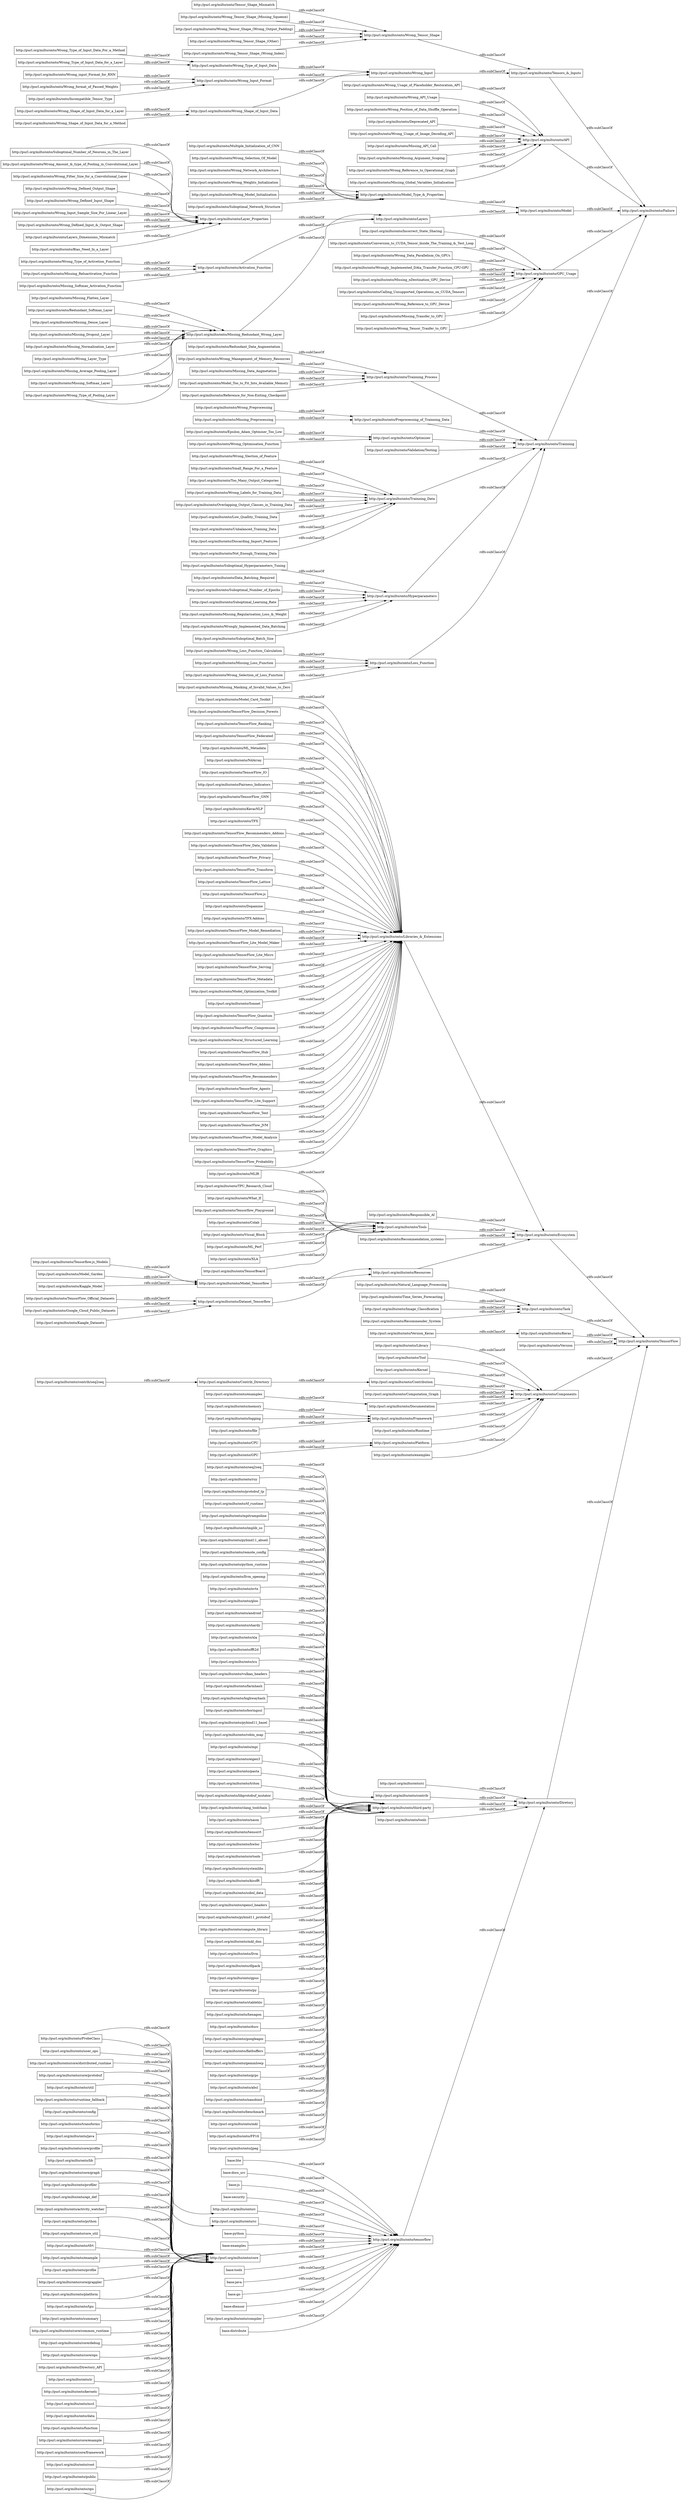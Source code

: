 digraph ar2dtool_diagram { 
rankdir=LR;
size="1000"
node [shape = rectangle, color="black"]; "http://purl.org/milto/onto/Diretory" "http://purl.org/milto/onto/Library" "http://purl.org/milto/onto/Reference_for_Non-Exiting_Checkpoint" "http://purl.org/milto/onto/Wrong_Model_Initialization" "base:lite" "http://purl.org/milto/onto/API" "http://purl.org/milto/onto/Wrong_Type_of_Input_Data_For_a_Method" "http://purl.org/milto/onto/user_ops" "http://purl.org/milto/onto/Preprocessing_of_Trainning_Data" "http://purl.org/milto/onto/ruy" "http://purl.org/milto/onto/CPU" "http://purl.org/milto/onto/Suboptimal_Hyperparameters_Tuning" "http://purl.org/milto/onto/Ecosystem" "http://purl.org/milto/onto/core/distributed_runtime" "base:docs_src" "http://purl.org/milto/onto/Redundant_Softmax_Layer" "http://purl.org/milto/onto/Wrong_Type_of_Input_Data_for_a_Layer" "http://purl.org/milto/onto/Data_Batching_Required" "http://purl.org/milto/onto/memory" "http://purl.org/milto/onto/Validation/Testing" "http://purl.org/milto/onto/protobuf_tp" "http://purl.org/milto/onto/MLIR" "http://purl.org/milto/onto/tf_runtime" "http://purl.org/milto/onto/mpitrampoline" "http://purl.org/milto/onto/Wrong_Selection_of_Loss_Function" "http://purl.org/milto/onto/core/protobuf" "http://purl.org/milto/onto/Tensors_&_Inputs" "http://purl.org/milto/onto/Model_Card_Toolkit" "http://purl.org/milto/onto/Conversion_to_CUDA_Tensor_Inside_The_Training_&_Test_Loop" "http://purl.org/milto/onto/Wrong_Amount_&_type_of_Pooling_in_Convolutional_Layer" "http://purl.org/milto/onto/util" "http://purl.org/milto/onto/runtime_fallback" "http://purl.org/milto/onto/implib_so" "http://purl.org/milto/onto/TensorFlow_Decision_Forests" "http://purl.org/milto/onto/config" "http://purl.org/milto/onto/TensorFlow_Ranking" "http://purl.org/milto/onto/TensorFlow_Federated" "http://purl.org/milto/onto/pybind11_abseil" "http://purl.org/milto/onto/Tensorflow.js_Models" "http://purl.org/milto/onto/Wrong_Tensor_Shape_(Missing_Squeeze)" "base:js" "http://purl.org/milto/onto/Wrong_Preprocessing" "http://purl.org/milto/onto/remote_config" "http://purl.org/milto/onto/Activation_Function" "base:security" "http://purl.org/milto/onto/Wrong_Data_Parallelism_On_GPUs" "http://purl.org/milto/onto/transforms" "http://purl.org/milto/onto/python_runtime" "http://purl.org/milto/onto/Model_Tensorflow" "http://purl.org/milto/onto/Dataset_Tensorflow" "http://purl.org/milto/onto/llvm_openmp" "http://purl.org/milto/onto/GPU_Usage" "http://purl.org/milto/onto/TPU_Research_Cloud" "http://purl.org/milto/onto/Wrong_Tensor_Shape_(Wrong_Output_Padding)" "http://purl.org/milto/onto/Wrong_Shape_of_Input_Data" "http://purl.org/milto/onto/Natural_Language_Processing" "http://purl.org/milto/onto/c" "http://purl.org/milto/onto/nvtx" "http://purl.org/milto/onto/Wrong_API_Usage" "http://purl.org/milto/onto/Task" "http://purl.org/milto/onto/Missing_Dense_Layer" "http://purl.org/milto/onto/Model" "http://purl.org/milto/onto/Optimizer" "http://purl.org/milto/onto/ML_Metadata" "http://purl.org/milto/onto/What_If" "http://purl.org/milto/onto/Wrong_Input" "http://purl.org/milto/onto/gloo" "http://purl.org/milto/onto/Wrong_Filter_Size_for_a_Convolutional_Layer" "http://purl.org/milto/onto/Wrong_Position_of_Data_Shuffle_Operation" "base:python" "http://purl.org/milto/onto/Missing_Redundant_Wrong_Layer" "http://purl.org/milto/onto/NdArray" "http://purl.org/milto/onto/java" "http://purl.org/milto/onto/Missing_Preprocessing" "http://purl.org/milto/onto/ci" "http://purl.org/milto/onto/Unbalanced_Training_Data" "http://purl.org/milto/onto/android" "http://purl.org/milto/onto/TensorFlow_IO" "http://purl.org/milto/onto/Wrong_format_of_Passed_Weights" "http://purl.org/milto/onto/Fairness_Indicators" "http://purl.org/milto/onto/shardy" "http://purl.org/milto/onto/Libraries_&_Extensions" "http://purl.org/milto/onto/TensorFlow_Official_Datasets" "http://purl.org/milto/onto/TensorFlow_GNN" "http://purl.org/milto/onto/Suboptimal_Number_of_Epochs" "http://purl.org/milto/onto/KerasNLP" "http://purl.org/milto/onto/TFX" "http://purl.org/milto/onto/xla" "http://purl.org/milto/onto/Version_Keras" "http://purl.org/milto/onto/Wrong_Defined_Output_Shape" "http://purl.org/milto/onto/Wrongly_Implemented_DAta_Transfer_Function_CPU-GPU" "http://purl.org/milto/onto/core/profile" "http://purl.org/milto/onto/contrib" "http://purl.org/milto/onto/Deprecated_API" "http://purl.org/milto/onto/fft2d" "http://purl.org/milto/onto/icu" "http://purl.org/milto/onto/vulkan_headers" "http://purl.org/milto/onto/TensorFlow_Recommenders_Addons" "http://purl.org/milto/onto/TensorFlow_Data_Validation" "http://purl.org/milto/onto/Responsible_AI" "http://purl.org/milto/onto/Wrong_Defined_Input_Shape" "http://purl.org/milto/onto/lib" "http://purl.org/milto/onto/core/graph" "base:examples" "http://purl.org/milto/onto/Layers" "http://purl.org/milto/onto/Discarding_Import_Features" "http://purl.org/milto/onto/Not_Enough_Training_Data" "http://purl.org/milto/onto/farmhash" "http://purl.org/milto/onto/Wrong_Usage_of_Image_Decoding_API" "http://purl.org/milto/onto/TensorFlow_Privacy" "http://purl.org/milto/onto/Incompatible_Tensor_Type" "http://purl.org/milto/onto/Wrong_Manegement_of_Memory_Resources" "http://purl.org/milto/onto/TensorFlow_Transform" "http://purl.org/milto/onto/Tensorflow_Playground" "http://purl.org/milto/onto/Suboptimal_Learning_Rate" "http://purl.org/milto/onto/Time_Series_Forecasting" "http://purl.org/milto/onto/Suboptimal_Network_Structure" "http://purl.org/milto/onto/highwayhash" "http://purl.org/milto/onto/third-party" "http://purl.org/milto/onto/Missing_API_Call" "http://purl.org/milto/onto/Trainning" "http://purl.org/milto/onto/Wrong_Input_Sample_Size_For_Linear_Layer" "http://purl.org/milto/onto/Wrong_Shape_of_Input_Data_for_a_Method" "http://purl.org/milto/onto/TensorFlow_Lattice" "http://purl.org/milto/onto/Trainning_Data" "http://purl.org/milto/onto/Tools" "http://purl.org/milto/onto/Multiple_Initialization_of_CNN" "http://purl.org/milto/onto/profiler" "http://purl.org/milto/onto/Missing_Dropout_Layer" "http://purl.org/milto/onto/Missing_Normalization_Layer" "http://purl.org/milto/onto/Google_Cloud_Public_Datasets" "http://purl.org/milto/onto/boringssl" "http://purl.org/milto/onto/Missing_Regularisation_Loss_&_Weight" "http://purl.org/milto/onto/pybind11_bazel" "http://purl.org/milto/onto/api_def" "http://purl.org/milto/onto/activity_watcher" "http://purl.org/milto/onto/robin_map" "http://purl.org/milto/onto/Wrong_Layer_Type" "http://purl.org/milto/onto/mpi" "http://purl.org/milto/onto/eigen3" "http://purl.org/milto/onto/pasta" "http://purl.org/milto/onto/core" "http://purl.org/milto/onto/Wrong_Selection_Of_Model" "http://purl.org/milto/onto/TensorFlow.js" "http://purl.org/milto/onto/Missing_Data_Augmetation" "http://purl.org/milto/onto/python" "http://purl.org/milto/onto/core_util" "http://purl.org/milto/onto/Missing_nDestination_GPU_Devise" "http://purl.org/milto/onto/triton" "http://purl.org/milto/onto/Colab" "http://purl.org/milto/onto/libprotobuf_mutator" "http://purl.org/milto/onto/clang_toolchain" "http://purl.org/milto/onto/Recommendation_systems" "http://purl.org/milto/onto/Wrong_Tensor_Shape" "http://purl.org/milto/onto/Wrong_Slection_of_Feature" "http://purl.org/milto/onto/Model_Garden" "http://purl.org/milto/onto/Dopamine" "http://purl.org/milto/onto/tfrt" "http://purl.org/milto/onto/Model_Type_&_Properties" "http://purl.org/milto/onto/nasm" "http://purl.org/milto/onto/example" "http://purl.org/milto/onto/TFX-Addons" "http://purl.org/milto/onto/Hyperparameters" "http://purl.org/milto/onto/TensorFlow" "http://purl.org/milto/onto/Wrong_Tensor_Shape_(Other)" "http://purl.org/milto/onto/Wrong_Type_of_Input_Data" "http://purl.org/milto/onto/Missing_Reluactivation_Function" "http://purl.org/milto/onto/Wrong_input_Format_for_RNN" "http://purl.org/milto/onto/Missing_Masking_of_Invalid_Values_to_Zero" "http://purl.org/milto/onto/profile" "http://purl.org/milto/onto/Wrong_Network_Architecture" "http://purl.org/milto/onto/tensorrt" "http://purl.org/milto/onto/cc" "http://purl.org/milto/onto/Visual_Block" "http://purl.org/milto/onto/core/grappler" "http://purl.org/milto/onto/Trainning_Process" "http://purl.org/milto/onto/Image_Classification" "http://purl.org/milto/onto/hwloc" "http://purl.org/milto/onto/TensorFlow_Model_Remediation" "http://purl.org/milto/onto/TensorFlow_Lite_Model_Maker" "http://purl.org/milto/onto/TensorFlow_Lite_Micro" "http://purl.org/milto/onto/tools" "http://purl.org/milto/onto/Kaagle_Datasets" "http://purl.org/milto/onto/ortools" "http://purl.org/milto/onto/systemlibs" "http://purl.org/milto/onto/kissfft" "http://purl.org/milto/onto/Missing_Argument_Scoping" "http://purl.org/milto/onto/GPU" "http://purl.org/milto/onto/platform" "http://purl.org/milto/onto/Model_Too_to_Fit_Into_Avaliable_Memory" "http://purl.org/milto/onto/TensorFlow_Serving" "http://purl.org/milto/onto/Missing_Average_Pooling_Layer" "http://purl.org/milto/onto/tensorflow" "http://purl.org/milto/onto/Wrong_Loss_Function_Calculation" "http://purl.org/milto/onto/Tool" "http://purl.org/milto/onto/sobol_data" "http://purl.org/milto/onto/opencl_headers" "http://purl.org/milto/onto/examples" "http://purl.org/milto/onto/Failure" "http://purl.org/milto/onto/tpu" "http://purl.org/milto/onto/Recommender_System" "http://purl.org/milto/onto/pybind11_protobuf" "http://purl.org/milto/onto/Small_Range_For_a_Feature" "http://purl.org/milto/onto/Calling_Unsupported_Operations_on_CUDA_Tensors" "http://purl.org/milto/onto/Layer_Properties" "base:tools" "http://purl.org/milto/onto/summary" "http://purl.org/milto/onto/compute_library" "http://purl.org/milto/onto/mkl_dnn" "http://purl.org/milto/onto/TensorFlow_Metadata" "http://purl.org/milto/onto/core/common_runtime" "http://purl.org/milto/onto/Wrong_Reference_to_Operational_Graph" "http://purl.org/milto/onto/Model_Optimization_Toolkit" "http://purl.org/milto/onto/llvm" "http://purl.org/milto/onto/core/debug" "http://purl.org/milto/onto/Missing_Softmax_Layer" "http://purl.org/milto/onto/seq2seq" "http://purl.org/milto/onto/Epsilon_Adam_Optmiser_Too_Low" "http://purl.org/milto/onto/Sonnet" "http://purl.org/milto/onto/Wrong_Tensor_Shape_(Wrong_Index)" "http://purl.org/milto/onto/Missing_Global_Variables_Initialisation" "http://purl.org/milto/onto/Too_Many_Output_Categories" "http://purl.org/milto/onto/Keras" "http://purl.org/milto/onto/ML_Perf" "base:java" "http://purl.org/milto/onto/dlpack" "http://purl.org/milto/onto/Resources" "http://purl.org/milto/onto/Wrong_Defined_Input_&_Output_Shape" "base:go" "http://purl.org/milto/onto/core/ops" "http://purl.org/milto/onto/gpus" "http://purl.org/milto/onto/Wrong_Type_of_Pooling_Layer" "http://purl.org/milto/onto/Wrong_Labels_for_Training_Data" "http://purl.org/milto/onto/Directory_API" "http://purl.org/milto/onto/TensorFlow_Quantum" "http://purl.org/milto/onto/Overlapping_Output_Classes_in_Training_Data" "http://purl.org/milto/onto/ir" "http://purl.org/milto/onto/Layers_Dimensions_Mismatch" "http://purl.org/milto/onto/Kernel" "http://purl.org/milto/onto/py" "http://purl.org/milto/onto/Wrong_Reference_to_GPU_Device" "http://purl.org/milto/onto/Kaggle_Model" "http://purl.org/milto/onto/Loss_Function" "http://purl.org/milto/onto/stablehlo" "http://purl.org/milto/onto/kernels" "http://purl.org/milto/onto/nccl" "http://purl.org/milto/onto/Wrong_Weights_Initialization" "http://purl.org/milto/onto/TensorFlow_Compression" "http://purl.org/milto/onto/data" "http://purl.org/milto/onto/Neural_Structured_Learning" "http://purl.org/milto/onto/hexagon" "base:dtensor" "http://purl.org/milto/onto/function" "http://purl.org/milto/onto/core/example" "http://purl.org/milto/onto/ducc" "http://purl.org/milto/onto/Bias_Need_In_a_Layer" "http://purl.org/milto/onto/TensorFlow_Hub" "http://purl.org/milto/onto/TensorFlow_Addons" "http://purl.org/milto/onto/TensorFlow_Recommenders" "http://purl.org/milto/onto/Wrong_Shape_of_Input_Data_for_a_Layer" "http://purl.org/milto/onto/googleapis" "http://purl.org/milto/onto/contrib/seq2seq" "http://purl.org/milto/onto/XLA" "http://purl.org/milto/onto/flatbuffers" "http://purl.org/milto/onto/compiler" "http://purl.org/milto/onto/Contrib_Directory" "http://purl.org/milto/onto/logging" "http://purl.org/milto/onto/gemmlowp" "http://purl.org/milto/onto/TensorFlow_Agents" "http://purl.org/milto/onto/Missing_Loss_Function" "http://purl.org/milto/onto/Missing_Flatten_Layer" "http://purl.org/milto/onto/grpc" "http://purl.org/milto/onto/absl" "http://purl.org/milto/onto/Wrongly_Implemented_Data_Batching" "http://purl.org/milto/onto/Version" "http://purl.org/milto/onto/TensorFlow_Lite_Support" "http://purl.org/milto/onto/Contribution" "http://purl.org/milto/onto/Missing_Transfer_to_GPU" "http://purl.org/milto/onto/nanobind" "http://purl.org/milto/onto/TensorFlow_Text" "http://purl.org/milto/onto/core/framework" "http://purl.org/milto/onto/Wrong_Tensor_Tranfer_to_GPU" "http://purl.org/milto/onto/Redundant_Data_Augmentation" "http://purl.org/milto/onto/benchmark" "http://purl.org/milto/onto/TensorBoard" "http://purl.org/milto/onto/Incorrect_State_Sharing" "http://purl.org/milto/onto/TensorFlow_JVM" "http://purl.org/milto/onto/Wrong_Optimisation_Function" "http://purl.org/milto/onto/mkl" "http://purl.org/milto/onto/Suboptimal_Number_of_Neurons_in_The_Layer" "http://purl.org/milto/onto/file" "http://purl.org/milto/onto/Computation_Graph" "http://purl.org/milto/onto/Documentation" "http://purl.org/milto/onto/TensorFlow_Model_Analysis" "http://purl.org/milto/onto/Tensor_Shape_Mismatch" "http://purl.org/milto/onto/root" "http://purl.org/milto/onto/Framework" "base:distribute" "http://purl.org/milto/onto/Runtime" "http://purl.org/milto/onto/TensorFlow_Graphics" "http://purl.org/milto/onto/Suboptimal_Batch_Size" "http://purl.org/milto/onto/ProbeClass" "http://purl.org/milto/onto/FP16" "http://purl.org/milto/onto/jpeg" "http://purl.org/milto/onto/public" "http://purl.org/milto/onto/Wrong_Input_Format" "http://purl.org/milto/onto/Platform" "http://purl.org/milto/onto/Low_Quallity_Training_Data" "http://purl.org/milto/onto/Components" "http://purl.org/milto/onto/Missing_Softmax_Activation_Function" "http://purl.org/milto/onto/Wrong_Type_of_Activetion_Function" "http://purl.org/milto/onto/ops" "http://purl.org/milto/onto/Wrong_Usage_of_Placeholder_Restoration_API" "http://purl.org/milto/onto/exemples" "http://purl.org/milto/onto/TensorFlow_Probability" ; /*classes style*/
	"http://purl.org/milto/onto/examples" -> "http://purl.org/milto/onto/Documentation" [ label = "rdfs:subClassOf" ];
	"http://purl.org/milto/onto/CPU" -> "http://purl.org/milto/onto/Platform" [ label = "rdfs:subClassOf" ];
	"http://purl.org/milto/onto/Bias_Need_In_a_Layer" -> "http://purl.org/milto/onto/Layer_Properties" [ label = "rdfs:subClassOf" ];
	"http://purl.org/milto/onto/Wrongly_Implemented_Data_Batching" -> "http://purl.org/milto/onto/Hyperparameters" [ label = "rdfs:subClassOf" ];
	"http://purl.org/milto/onto/ops" -> "http://purl.org/milto/onto/core" [ label = "rdfs:subClassOf" ];
	"http://purl.org/milto/onto/Missing_Average_Pooling_Layer" -> "http://purl.org/milto/onto/Missing_Redundant_Wrong_Layer" [ label = "rdfs:subClassOf" ];
	"http://purl.org/milto/onto/function" -> "http://purl.org/milto/onto/core" [ label = "rdfs:subClassOf" ];
	"http://purl.org/milto/onto/Layers_Dimensions_Mismatch" -> "http://purl.org/milto/onto/Layer_Properties" [ label = "rdfs:subClassOf" ];
	"http://purl.org/milto/onto/Discarding_Import_Features" -> "http://purl.org/milto/onto/Trainning_Data" [ label = "rdfs:subClassOf" ];
	"http://purl.org/milto/onto/What_If" -> "http://purl.org/milto/onto/Tools" [ label = "rdfs:subClassOf" ];
	"http://purl.org/milto/onto/Missing_Argument_Scoping" -> "http://purl.org/milto/onto/API" [ label = "rdfs:subClassOf" ];
	"http://purl.org/milto/onto/Wrong_Data_Parallelism_On_GPUs" -> "http://purl.org/milto/onto/GPU_Usage" [ label = "rdfs:subClassOf" ];
	"http://purl.org/milto/onto/sobol_data" -> "http://purl.org/milto/onto/third-party" [ label = "rdfs:subClassOf" ];
	"http://purl.org/milto/onto/Kernel" -> "http://purl.org/milto/onto/Components" [ label = "rdfs:subClassOf" ];
	"http://purl.org/milto/onto/core/ops" -> "http://purl.org/milto/onto/core" [ label = "rdfs:subClassOf" ];
	"http://purl.org/milto/onto/TensorFlow_Decision_Forests" -> "http://purl.org/milto/onto/Libraries_&_Extensions" [ label = "rdfs:subClassOf" ];
	"http://purl.org/milto/onto/mpi" -> "http://purl.org/milto/onto/third-party" [ label = "rdfs:subClassOf" ];
	"http://purl.org/milto/onto/tools" -> "http://purl.org/milto/onto/Diretory" [ label = "rdfs:subClassOf" ];
	"http://purl.org/milto/onto/Missing_Reluactivation_Function" -> "http://purl.org/milto/onto/Activation_Function" [ label = "rdfs:subClassOf" ];
	"http://purl.org/milto/onto/Suboptimal_Number_of_Epochs" -> "http://purl.org/milto/onto/Hyperparameters" [ label = "rdfs:subClassOf" ];
	"http://purl.org/milto/onto/Model_Garden" -> "http://purl.org/milto/onto/Model_Tensorflow" [ label = "rdfs:subClassOf" ];
	"http://purl.org/milto/onto/Tensorflow_Playground" -> "http://purl.org/milto/onto/Tools" [ label = "rdfs:subClassOf" ];
	"http://purl.org/milto/onto/GPU_Usage" -> "http://purl.org/milto/onto/Failure" [ label = "rdfs:subClassOf" ];
	"http://purl.org/milto/onto/pybind11_bazel" -> "http://purl.org/milto/onto/third-party" [ label = "rdfs:subClassOf" ];
	"http://purl.org/milto/onto/Wrong_Input_Format" -> "http://purl.org/milto/onto/Wrong_Input" [ label = "rdfs:subClassOf" ];
	"http://purl.org/milto/onto/Wrong_Weights_Initialization" -> "http://purl.org/milto/onto/Model_Type_&_Properties" [ label = "rdfs:subClassOf" ];
	"http://purl.org/milto/onto/python_runtime" -> "http://purl.org/milto/onto/third-party" [ label = "rdfs:subClassOf" ];
	"http://purl.org/milto/onto/Wrong_Input" -> "http://purl.org/milto/onto/Tensors_&_Inputs" [ label = "rdfs:subClassOf" ];
	"http://purl.org/milto/onto/Missing_Preprocessing" -> "http://purl.org/milto/onto/Preprocessing_of_Trainning_Data" [ label = "rdfs:subClassOf" ];
	"http://purl.org/milto/onto/TensorFlow_Privacy" -> "http://purl.org/milto/onto/Libraries_&_Extensions" [ label = "rdfs:subClassOf" ];
	"http://purl.org/milto/onto/opencl_headers" -> "http://purl.org/milto/onto/third-party" [ label = "rdfs:subClassOf" ];
	"http://purl.org/milto/onto/Dataset_Tensorflow" -> "http://purl.org/milto/onto/Resources" [ label = "rdfs:subClassOf" ];
	"base:distribute" -> "http://purl.org/milto/onto/tensorflow" [ label = "rdfs:subClassOf" ];
	"http://purl.org/milto/onto/third-party" -> "http://purl.org/milto/onto/Diretory" [ label = "rdfs:subClassOf" ];
	"http://purl.org/milto/onto/pybind11_abseil" -> "http://purl.org/milto/onto/third-party" [ label = "rdfs:subClassOf" ];
	"http://purl.org/milto/onto/Missing_Transfer_to_GPU" -> "http://purl.org/milto/onto/GPU_Usage" [ label = "rdfs:subClassOf" ];
	"http://purl.org/milto/onto/Wrong_Amount_&_type_of_Pooling_in_Convolutional_Layer" -> "http://purl.org/milto/onto/Layer_Properties" [ label = "rdfs:subClassOf" ];
	"http://purl.org/milto/onto/Wrong_Type_of_Pooling_Layer" -> "http://purl.org/milto/onto/Missing_Redundant_Wrong_Layer" [ label = "rdfs:subClassOf" ];
	"http://purl.org/milto/onto/Redundant_Data_Augmentation" -> "http://purl.org/milto/onto/Trainning_Process" [ label = "rdfs:subClassOf" ];
	"http://purl.org/milto/onto/Tools" -> "http://purl.org/milto/onto/Ecosystem" [ label = "rdfs:subClassOf" ];
	"http://purl.org/milto/onto/NdArray" -> "http://purl.org/milto/onto/Libraries_&_Extensions" [ label = "rdfs:subClassOf" ];
	"http://purl.org/milto/onto/java" -> "http://purl.org/milto/onto/core" [ label = "rdfs:subClassOf" ];
	"http://purl.org/milto/onto/Hyperparameters" -> "http://purl.org/milto/onto/Trainning" [ label = "rdfs:subClassOf" ];
	"http://purl.org/milto/onto/Contribution" -> "http://purl.org/milto/onto/Components" [ label = "rdfs:subClassOf" ];
	"http://purl.org/milto/onto/public" -> "http://purl.org/milto/onto/core" [ label = "rdfs:subClassOf" ];
	"http://purl.org/milto/onto/mkl_dnn" -> "http://purl.org/milto/onto/third-party" [ label = "rdfs:subClassOf" ];
	"http://purl.org/milto/onto/Wrong_Tensor_Shape_(Other)" -> "http://purl.org/milto/onto/Wrong_Tensor_Shape" [ label = "rdfs:subClassOf" ];
	"http://purl.org/milto/onto/clang_toolchain" -> "http://purl.org/milto/onto/third-party" [ label = "rdfs:subClassOf" ];
	"http://purl.org/milto/onto/Keras" -> "http://purl.org/milto/onto/TensorFlow" [ label = "rdfs:subClassOf" ];
	"http://purl.org/milto/onto/ruy" -> "http://purl.org/milto/onto/third-party" [ label = "rdfs:subClassOf" ];
	"http://purl.org/milto/onto/Trainning_Data" -> "http://purl.org/milto/onto/Trainning" [ label = "rdfs:subClassOf" ];
	"http://purl.org/milto/onto/Dopamine" -> "http://purl.org/milto/onto/Libraries_&_Extensions" [ label = "rdfs:subClassOf" ];
	"http://purl.org/milto/onto/systemlibs" -> "http://purl.org/milto/onto/third-party" [ label = "rdfs:subClassOf" ];
	"http://purl.org/milto/onto/Wrong_Type_of_Input_Data_for_a_Layer" -> "http://purl.org/milto/onto/Wrong_Type_of_Input_Data" [ label = "rdfs:subClassOf" ];
	"http://purl.org/milto/onto/py" -> "http://purl.org/milto/onto/third-party" [ label = "rdfs:subClassOf" ];
	"http://purl.org/milto/onto/core_util" -> "http://purl.org/milto/onto/core" [ label = "rdfs:subClassOf" ];
	"http://purl.org/milto/onto/core/common_runtime" -> "http://purl.org/milto/onto/core" [ label = "rdfs:subClassOf" ];
	"http://purl.org/milto/onto/core/graph" -> "http://purl.org/milto/onto/core" [ label = "rdfs:subClassOf" ];
	"http://purl.org/milto/onto/TensorBoard" -> "http://purl.org/milto/onto/Tools" [ label = "rdfs:subClassOf" ];
	"http://purl.org/milto/onto/Loss_Function" -> "http://purl.org/milto/onto/Trainning" [ label = "rdfs:subClassOf" ];
	"http://purl.org/milto/onto/Tensorflow.js_Models" -> "http://purl.org/milto/onto/Model_Tensorflow" [ label = "rdfs:subClassOf" ];
	"http://purl.org/milto/onto/Libraries_&_Extensions" -> "http://purl.org/milto/onto/Ecosystem" [ label = "rdfs:subClassOf" ];
	"http://purl.org/milto/onto/boringssl" -> "http://purl.org/milto/onto/third-party" [ label = "rdfs:subClassOf" ];
	"http://purl.org/milto/onto/Tensors_&_Inputs" -> "http://purl.org/milto/onto/Failure" [ label = "rdfs:subClassOf" ];
	"base:js" -> "http://purl.org/milto/onto/tensorflow" [ label = "rdfs:subClassOf" ];
	"http://purl.org/milto/onto/Tensor_Shape_Mismatch" -> "http://purl.org/milto/onto/Wrong_Tensor_Shape" [ label = "rdfs:subClassOf" ];
	"http://purl.org/milto/onto/Visual_Block" -> "http://purl.org/milto/onto/Tools" [ label = "rdfs:subClassOf" ];
	"http://purl.org/milto/onto/Wrong_Usage_of_Placeholder_Restoration_API" -> "http://purl.org/milto/onto/API" [ label = "rdfs:subClassOf" ];
	"http://purl.org/milto/onto/Wrong_Shape_of_Input_Data" -> "http://purl.org/milto/onto/Wrong_Input" [ label = "rdfs:subClassOf" ];
	"http://purl.org/milto/onto/Wrong_Selection_of_Loss_Function" -> "http://purl.org/milto/onto/Loss_Function" [ label = "rdfs:subClassOf" ];
	"http://purl.org/milto/onto/core/framework" -> "http://purl.org/milto/onto/core" [ label = "rdfs:subClassOf" ];
	"http://purl.org/milto/onto/TensorFlow.js" -> "http://purl.org/milto/onto/Libraries_&_Extensions" [ label = "rdfs:subClassOf" ];
	"http://purl.org/milto/onto/Fairness_Indicators" -> "http://purl.org/milto/onto/Libraries_&_Extensions" [ label = "rdfs:subClassOf" ];
	"http://purl.org/milto/onto/MLIR" -> "http://purl.org/milto/onto/Tools" [ label = "rdfs:subClassOf" ];
	"http://purl.org/milto/onto/tfrt" -> "http://purl.org/milto/onto/core" [ label = "rdfs:subClassOf" ];
	"http://purl.org/milto/onto/xla" -> "http://purl.org/milto/onto/third-party" [ label = "rdfs:subClassOf" ];
	"http://purl.org/milto/onto/transforms" -> "http://purl.org/milto/onto/core" [ label = "rdfs:subClassOf" ];
	"http://purl.org/milto/onto/Platform" -> "http://purl.org/milto/onto/Components" [ label = "rdfs:subClassOf" ];
	"http://purl.org/milto/onto/tpu" -> "http://purl.org/milto/onto/core" [ label = "rdfs:subClassOf" ];
	"http://purl.org/milto/onto/Image_Classification" -> "http://purl.org/milto/onto/Task" [ label = "rdfs:subClassOf" ];
	"http://purl.org/milto/onto/Runtime" -> "http://purl.org/milto/onto/Components" [ label = "rdfs:subClassOf" ];
	"http://purl.org/milto/onto/Wrong_Reference_to_Operational_Graph" -> "http://purl.org/milto/onto/API" [ label = "rdfs:subClassOf" ];
	"http://purl.org/milto/onto/runtime_fallback" -> "http://purl.org/milto/onto/core" [ label = "rdfs:subClassOf" ];
	"http://purl.org/milto/onto/Wrong_Tensor_Shape_(Wrong_Output_Padding)" -> "http://purl.org/milto/onto/Wrong_Tensor_Shape" [ label = "rdfs:subClassOf" ];
	"http://purl.org/milto/onto/config" -> "http://purl.org/milto/onto/core" [ label = "rdfs:subClassOf" ];
	"http://purl.org/milto/onto/ir" -> "http://purl.org/milto/onto/core" [ label = "rdfs:subClassOf" ];
	"http://purl.org/milto/onto/TensorFlow_Metadata" -> "http://purl.org/milto/onto/Libraries_&_Extensions" [ label = "rdfs:subClassOf" ];
	"http://purl.org/milto/onto/mkl" -> "http://purl.org/milto/onto/third-party" [ label = "rdfs:subClassOf" ];
	"http://purl.org/milto/onto/eigen3" -> "http://purl.org/milto/onto/third-party" [ label = "rdfs:subClassOf" ];
	"http://purl.org/milto/onto/Missing_nDestination_GPU_Devise" -> "http://purl.org/milto/onto/GPU_Usage" [ label = "rdfs:subClassOf" ];
	"http://purl.org/milto/onto/KerasNLP" -> "http://purl.org/milto/onto/Libraries_&_Extensions" [ label = "rdfs:subClassOf" ];
	"http://purl.org/milto/onto/TensorFlow_Model_Remediation" -> "http://purl.org/milto/onto/Libraries_&_Extensions" [ label = "rdfs:subClassOf" ];
	"http://purl.org/milto/onto/llvm" -> "http://purl.org/milto/onto/third-party" [ label = "rdfs:subClassOf" ];
	"http://purl.org/milto/onto/Wrong_API_Usage" -> "http://purl.org/milto/onto/API" [ label = "rdfs:subClassOf" ];
	"http://purl.org/milto/onto/Missing_Loss_Function" -> "http://purl.org/milto/onto/Loss_Function" [ label = "rdfs:subClassOf" ];
	"http://purl.org/milto/onto/TensorFlow_Quantum" -> "http://purl.org/milto/onto/Libraries_&_Extensions" [ label = "rdfs:subClassOf" ];
	"base:security" -> "http://purl.org/milto/onto/tensorflow" [ label = "rdfs:subClassOf" ];
	"http://purl.org/milto/onto/Tool" -> "http://purl.org/milto/onto/Components" [ label = "rdfs:subClassOf" ];
	"http://purl.org/milto/onto/Directory_API" -> "http://purl.org/milto/onto/core" [ label = "rdfs:subClassOf" ];
	"http://purl.org/milto/onto/Recommendation_systems" -> "http://purl.org/milto/onto/Ecosystem" [ label = "rdfs:subClassOf" ];
	"http://purl.org/milto/onto/icu" -> "http://purl.org/milto/onto/third-party" [ label = "rdfs:subClassOf" ];
	"http://purl.org/milto/onto/GPU" -> "http://purl.org/milto/onto/Platform" [ label = "rdfs:subClassOf" ];
	"http://purl.org/milto/onto/stablehlo" -> "http://purl.org/milto/onto/third-party" [ label = "rdfs:subClassOf" ];
	"http://purl.org/milto/onto/flatbuffers" -> "http://purl.org/milto/onto/third-party" [ label = "rdfs:subClassOf" ];
	"http://purl.org/milto/onto/Deprecated_API" -> "http://purl.org/milto/onto/API" [ label = "rdfs:subClassOf" ];
	"http://purl.org/milto/onto/fft2d" -> "http://purl.org/milto/onto/third-party" [ label = "rdfs:subClassOf" ];
	"http://purl.org/milto/onto/ML_Perf" -> "http://purl.org/milto/onto/Tools" [ label = "rdfs:subClassOf" ];
	"http://purl.org/milto/onto/api_def" -> "http://purl.org/milto/onto/core" [ label = "rdfs:subClassOf" ];
	"http://purl.org/milto/onto/kissfft" -> "http://purl.org/milto/onto/third-party" [ label = "rdfs:subClassOf" ];
	"http://purl.org/milto/onto/TensorFlow_Recommenders_Addons" -> "http://purl.org/milto/onto/Libraries_&_Extensions" [ label = "rdfs:subClassOf" ];
	"http://purl.org/milto/onto/nvtx" -> "http://purl.org/milto/onto/third-party" [ label = "rdfs:subClassOf" ];
	"http://purl.org/milto/onto/remote_config" -> "http://purl.org/milto/onto/third-party" [ label = "rdfs:subClassOf" ];
	"http://purl.org/milto/onto/absl" -> "http://purl.org/milto/onto/third-party" [ label = "rdfs:subClassOf" ];
	"http://purl.org/milto/onto/Missing_Softmax_Activation_Function" -> "http://purl.org/milto/onto/Activation_Function" [ label = "rdfs:subClassOf" ];
	"http://purl.org/milto/onto/tensorrt" -> "http://purl.org/milto/onto/third-party" [ label = "rdfs:subClassOf" ];
	"base:examples" -> "http://purl.org/milto/onto/tensorflow" [ label = "rdfs:subClassOf" ];
	"http://purl.org/milto/onto/Wrongly_Implemented_DAta_Transfer_Function_CPU-GPU" -> "http://purl.org/milto/onto/GPU_Usage" [ label = "rdfs:subClassOf" ];
	"http://purl.org/milto/onto/robin_map" -> "http://purl.org/milto/onto/third-party" [ label = "rdfs:subClassOf" ];
	"http://purl.org/milto/onto/TensorFlow_Probability" -> "http://purl.org/milto/onto/Libraries_&_Extensions" [ label = "rdfs:subClassOf" ];
	"http://purl.org/milto/onto/Framework" -> "http://purl.org/milto/onto/Components" [ label = "rdfs:subClassOf" ];
	"http://purl.org/milto/onto/Model" -> "http://purl.org/milto/onto/Failure" [ label = "rdfs:subClassOf" ];
	"http://purl.org/milto/onto/Suboptimal_Number_of_Neurons_in_The_Layer" -> "http://purl.org/milto/onto/Layer_Properties" [ label = "rdfs:subClassOf" ];
	"http://purl.org/milto/onto/seq2seq" -> "http://purl.org/milto/onto/contrib" [ label = "rdfs:subClassOf" ];
	"http://purl.org/milto/onto/Wrong_Shape_of_Input_Data_for_a_Method" -> "http://purl.org/milto/onto/Wrong_Shape_of_Input_Data" [ label = "rdfs:subClassOf" ];
	"http://purl.org/milto/onto/Missing_Data_Augmetation" -> "http://purl.org/milto/onto/Trainning_Process" [ label = "rdfs:subClassOf" ];
	"http://purl.org/milto/onto/TensorFlow_Data_Validation" -> "http://purl.org/milto/onto/Libraries_&_Extensions" [ label = "rdfs:subClassOf" ];
	"http://purl.org/milto/onto/compute_library" -> "http://purl.org/milto/onto/third-party" [ label = "rdfs:subClassOf" ];
	"http://purl.org/milto/onto/Missing_Softmax_Layer" -> "http://purl.org/milto/onto/Missing_Redundant_Wrong_Layer" [ label = "rdfs:subClassOf" ];
	"http://purl.org/milto/onto/core/example" -> "http://purl.org/milto/onto/core" [ label = "rdfs:subClassOf" ];
	"http://purl.org/milto/onto/googleapis" -> "http://purl.org/milto/onto/third-party" [ label = "rdfs:subClassOf" ];
	"http://purl.org/milto/onto/Model_Type_&_Properties" -> "http://purl.org/milto/onto/Model" [ label = "rdfs:subClassOf" ];
	"http://purl.org/milto/onto/TensorFlow_JVM" -> "http://purl.org/milto/onto/Libraries_&_Extensions" [ label = "rdfs:subClassOf" ];
	"http://purl.org/milto/onto/Missing_Redundant_Wrong_Layer" -> "http://purl.org/milto/onto/Layers" [ label = "rdfs:subClassOf" ];
	"http://purl.org/milto/onto/user_ops" -> "http://purl.org/milto/onto/core" [ label = "rdfs:subClassOf" ];
	"http://purl.org/milto/onto/Wrong_Filter_Size_for_a_Convolutional_Layer" -> "http://purl.org/milto/onto/Layer_Properties" [ label = "rdfs:subClassOf" ];
	"http://purl.org/milto/onto/TensorFlow_Lite_Model_Maker" -> "http://purl.org/milto/onto/Libraries_&_Extensions" [ label = "rdfs:subClassOf" ];
	"http://purl.org/milto/onto/Data_Batching_Required" -> "http://purl.org/milto/onto/Hyperparameters" [ label = "rdfs:subClassOf" ];
	"http://purl.org/milto/onto/Trainning" -> "http://purl.org/milto/onto/Failure" [ label = "rdfs:subClassOf" ];
	"http://purl.org/milto/onto/TensorFlow_Lite_Support" -> "http://purl.org/milto/onto/Libraries_&_Extensions" [ label = "rdfs:subClassOf" ];
	"http://purl.org/milto/onto/ortools" -> "http://purl.org/milto/onto/third-party" [ label = "rdfs:subClassOf" ];
	"http://purl.org/milto/onto/Not_Enough_Training_Data" -> "http://purl.org/milto/onto/Trainning_Data" [ label = "rdfs:subClassOf" ];
	"http://purl.org/milto/onto/Wrong_Optimisation_Function" -> "http://purl.org/milto/onto/Optimizer" [ label = "rdfs:subClassOf" ];
	"http://purl.org/milto/onto/farmhash" -> "http://purl.org/milto/onto/third-party" [ label = "rdfs:subClassOf" ];
	"http://purl.org/milto/onto/benchmark" -> "http://purl.org/milto/onto/third-party" [ label = "rdfs:subClassOf" ];
	"http://purl.org/milto/onto/Wrong_Type_of_Activetion_Function" -> "http://purl.org/milto/onto/Activation_Function" [ label = "rdfs:subClassOf" ];
	"http://purl.org/milto/onto/TensorFlow_Official_Datasets" -> "http://purl.org/milto/onto/Dataset_Tensorflow" [ label = "rdfs:subClassOf" ];
	"http://purl.org/milto/onto/TensorFlow_Graphics" -> "http://purl.org/milto/onto/Libraries_&_Extensions" [ label = "rdfs:subClassOf" ];
	"base:dtensor" -> "http://purl.org/milto/onto/tensorflow" [ label = "rdfs:subClassOf" ];
	"http://purl.org/milto/onto/gemmlowp" -> "http://purl.org/milto/onto/third-party" [ label = "rdfs:subClassOf" ];
	"http://purl.org/milto/onto/ducc" -> "http://purl.org/milto/onto/third-party" [ label = "rdfs:subClassOf" ];
	"http://purl.org/milto/onto/core/distributed_runtime" -> "http://purl.org/milto/onto/core" [ label = "rdfs:subClassOf" ];
	"http://purl.org/milto/onto/tensorflow" -> "http://purl.org/milto/onto/Diretory" [ label = "rdfs:subClassOf" ];
	"http://purl.org/milto/onto/core/protobuf" -> "http://purl.org/milto/onto/core" [ label = "rdfs:subClassOf" ];
	"base:lite" -> "http://purl.org/milto/onto/tensorflow" [ label = "rdfs:subClassOf" ];
	"http://purl.org/milto/onto/pasta" -> "http://purl.org/milto/onto/third-party" [ label = "rdfs:subClassOf" ];
	"http://purl.org/milto/onto/Wrong_Shape_of_Input_Data_for_a_Layer" -> "http://purl.org/milto/onto/Wrong_Shape_of_Input_Data" [ label = "rdfs:subClassOf" ];
	"base:go" -> "http://purl.org/milto/onto/tensorflow" [ label = "rdfs:subClassOf" ];
	"http://purl.org/milto/onto/Wrong_Type_of_Input_Data" -> "http://purl.org/milto/onto/Wrong_Input" [ label = "rdfs:subClassOf" ];
	"http://purl.org/milto/onto/Suboptimal_Network_Structure" -> "http://purl.org/milto/onto/Model_Type_&_Properties" [ label = "rdfs:subClassOf" ];
	"http://purl.org/milto/onto/highwayhash" -> "http://purl.org/milto/onto/third-party" [ label = "rdfs:subClassOf" ];
	"http://purl.org/milto/onto/TFX-Addons" -> "http://purl.org/milto/onto/Libraries_&_Extensions" [ label = "rdfs:subClassOf" ];
	"http://purl.org/milto/onto/Diretory" -> "http://purl.org/milto/onto/TensorFlow" [ label = "rdfs:subClassOf" ];
	"http://purl.org/milto/onto/Wrong_Manegement_of_Memory_Resources" -> "http://purl.org/milto/onto/Trainning_Process" [ label = "rdfs:subClassOf" ];
	"http://purl.org/milto/onto/example" -> "http://purl.org/milto/onto/core" [ label = "rdfs:subClassOf" ];
	"http://purl.org/milto/onto/Wrong_Tensor_Shape_(Missing_Squeeze)" -> "http://purl.org/milto/onto/Wrong_Tensor_Shape" [ label = "rdfs:subClassOf" ];
	"http://purl.org/milto/onto/logging" -> "http://purl.org/milto/onto/Framework" [ label = "rdfs:subClassOf" ];
	"http://purl.org/milto/onto/Wrong_Preprocessing" -> "http://purl.org/milto/onto/Preprocessing_of_Trainning_Data" [ label = "rdfs:subClassOf" ];
	"http://purl.org/milto/onto/dlpack" -> "http://purl.org/milto/onto/third-party" [ label = "rdfs:subClassOf" ];
	"http://purl.org/milto/onto/core" -> "http://purl.org/milto/onto/tensorflow" [ label = "rdfs:subClassOf" ];
	"http://purl.org/milto/onto/Wrong_Tensor_Shape" -> "http://purl.org/milto/onto/Tensors_&_Inputs" [ label = "rdfs:subClassOf" ];
	"http://purl.org/milto/onto/Wrong_Usage_of_Image_Decoding_API" -> "http://purl.org/milto/onto/API" [ label = "rdfs:subClassOf" ];
	"http://purl.org/milto/onto/Version" -> "http://purl.org/milto/onto/TensorFlow" [ label = "rdfs:subClassOf" ];
	"http://purl.org/milto/onto/Kaggle_Model" -> "http://purl.org/milto/onto/Model_Tensorflow" [ label = "rdfs:subClassOf" ];
	"http://purl.org/milto/onto/Suboptimal_Learning_Rate" -> "http://purl.org/milto/onto/Hyperparameters" [ label = "rdfs:subClassOf" ];
	"http://purl.org/milto/onto/Activation_Function" -> "http://purl.org/milto/onto/Layers" [ label = "rdfs:subClassOf" ];
	"http://purl.org/milto/onto/lib" -> "http://purl.org/milto/onto/core" [ label = "rdfs:subClassOf" ];
	"http://purl.org/milto/onto/cc" -> "http://purl.org/milto/onto/tensorflow" [ label = "rdfs:subClassOf" ];
	"http://purl.org/milto/onto/file" -> "http://purl.org/milto/onto/Framework" [ label = "rdfs:subClassOf" ];
	"http://purl.org/milto/onto/Wrong_Layer_Type" -> "http://purl.org/milto/onto/Missing_Redundant_Wrong_Layer" [ label = "rdfs:subClassOf" ];
	"http://purl.org/milto/onto/Sonnet" -> "http://purl.org/milto/onto/Libraries_&_Extensions" [ label = "rdfs:subClassOf" ];
	"http://purl.org/milto/onto/Contrib_Directory" -> "http://purl.org/milto/onto/Contribution" [ label = "rdfs:subClassOf" ];
	"http://purl.org/milto/onto/jpeg" -> "http://purl.org/milto/onto/third-party" [ label = "rdfs:subClassOf" ];
	"http://purl.org/milto/onto/ML_Metadata" -> "http://purl.org/milto/onto/Libraries_&_Extensions" [ label = "rdfs:subClassOf" ];
	"http://purl.org/milto/onto/TensorFlow_GNN" -> "http://purl.org/milto/onto/Libraries_&_Extensions" [ label = "rdfs:subClassOf" ];
	"http://purl.org/milto/onto/Missing_API_Call" -> "http://purl.org/milto/onto/API" [ label = "rdfs:subClassOf" ];
	"http://purl.org/milto/onto/Recommender_System" -> "http://purl.org/milto/onto/Task" [ label = "rdfs:subClassOf" ];
	"http://purl.org/milto/onto/TensorFlow_Agents" -> "http://purl.org/milto/onto/Libraries_&_Extensions" [ label = "rdfs:subClassOf" ];
	"http://purl.org/milto/onto/android" -> "http://purl.org/milto/onto/third-party" [ label = "rdfs:subClassOf" ];
	"http://purl.org/milto/onto/Time_Series_Forecasting" -> "http://purl.org/milto/onto/Task" [ label = "rdfs:subClassOf" ];
	"http://purl.org/milto/onto/Layer_Properties" -> "http://purl.org/milto/onto/Layers" [ label = "rdfs:subClassOf" ];
	"http://purl.org/milto/onto/Validation/Testing" -> "http://purl.org/milto/onto/Trainning" [ label = "rdfs:subClassOf" ];
	"http://purl.org/milto/onto/Wrong_Defined_Input_&_Output_Shape" -> "http://purl.org/milto/onto/Layer_Properties" [ label = "rdfs:subClassOf" ];
	"http://purl.org/milto/onto/Missing_Masking_of_Invalid_Values_to_Zero" -> "http://purl.org/milto/onto/Loss_Function" [ label = "rdfs:subClassOf" ];
	"http://purl.org/milto/onto/Incompatible_Tensor_Type" -> "http://purl.org/milto/onto/Wrong_Input_Format" [ label = "rdfs:subClassOf" ];
	"http://purl.org/milto/onto/vulkan_headers" -> "http://purl.org/milto/onto/third-party" [ label = "rdfs:subClassOf" ];
	"http://purl.org/milto/onto/libprotobuf_mutator" -> "http://purl.org/milto/onto/third-party" [ label = "rdfs:subClassOf" ];
	"http://purl.org/milto/onto/nasm" -> "http://purl.org/milto/onto/third-party" [ label = "rdfs:subClassOf" ];
	"http://purl.org/milto/onto/TensorFlow_Model_Analysis" -> "http://purl.org/milto/onto/Libraries_&_Extensions" [ label = "rdfs:subClassOf" ];
	"base:python" -> "http://purl.org/milto/onto/tensorflow" [ label = "rdfs:subClassOf" ];
	"http://purl.org/milto/onto/Missing_Flatten_Layer" -> "http://purl.org/milto/onto/Missing_Redundant_Wrong_Layer" [ label = "rdfs:subClassOf" ];
	"http://purl.org/milto/onto/protobuf_tp" -> "http://purl.org/milto/onto/third-party" [ label = "rdfs:subClassOf" ];
	"http://purl.org/milto/onto/Wrong_Tensor_Shape_(Wrong_Index)" -> "http://purl.org/milto/onto/Wrong_Tensor_Shape" [ label = "rdfs:subClassOf" ];
	"http://purl.org/milto/onto/TensorFlow_Compression" -> "http://purl.org/milto/onto/Libraries_&_Extensions" [ label = "rdfs:subClassOf" ];
	"http://purl.org/milto/onto/Layers" -> "http://purl.org/milto/onto/Model" [ label = "rdfs:subClassOf" ];
	"http://purl.org/milto/onto/nanobind" -> "http://purl.org/milto/onto/third-party" [ label = "rdfs:subClassOf" ];
	"http://purl.org/milto/onto/Epsilon_Adam_Optmiser_Too_Low" -> "http://purl.org/milto/onto/Optimizer" [ label = "rdfs:subClassOf" ];
	"http://purl.org/milto/onto/ci" -> "http://purl.org/milto/onto/Diretory" [ label = "rdfs:subClassOf" ];
	"http://purl.org/milto/onto/Wrong_Loss_Function_Calculation" -> "http://purl.org/milto/onto/Loss_Function" [ label = "rdfs:subClassOf" ];
	"http://purl.org/milto/onto/platform" -> "http://purl.org/milto/onto/core" [ label = "rdfs:subClassOf" ];
	"http://purl.org/milto/onto/hwloc" -> "http://purl.org/milto/onto/third-party" [ label = "rdfs:subClassOf" ];
	"http://purl.org/milto/onto/core/profile" -> "http://purl.org/milto/onto/core" [ label = "rdfs:subClassOf" ];
	"http://purl.org/milto/onto/llvm_openmp" -> "http://purl.org/milto/onto/third-party" [ label = "rdfs:subClassOf" ];
	"http://purl.org/milto/onto/Components" -> "http://purl.org/milto/onto/TensorFlow" [ label = "rdfs:subClassOf" ];
	"http://purl.org/milto/onto/Calling_Unsupported_Operations_on_CUDA_Tensors" -> "http://purl.org/milto/onto/GPU_Usage" [ label = "rdfs:subClassOf" ];
	"http://purl.org/milto/onto/API" -> "http://purl.org/milto/onto/Failure" [ label = "rdfs:subClassOf" ];
	"http://purl.org/milto/onto/Missing_Dense_Layer" -> "http://purl.org/milto/onto/Missing_Redundant_Wrong_Layer" [ label = "rdfs:subClassOf" ];
	"http://purl.org/milto/onto/Wrong_Defined_Input_Shape" -> "http://purl.org/milto/onto/Layer_Properties" [ label = "rdfs:subClassOf" ];
	"http://purl.org/milto/onto/Colab" -> "http://purl.org/milto/onto/Tools" [ label = "rdfs:subClassOf" ];
	"http://purl.org/milto/onto/util" -> "http://purl.org/milto/onto/core" [ label = "rdfs:subClassOf" ];
	"http://purl.org/milto/onto/TensorFlow_Hub" -> "http://purl.org/milto/onto/Libraries_&_Extensions" [ label = "rdfs:subClassOf" ];
	"http://purl.org/milto/onto/Google_Cloud_Public_Datasets" -> "http://purl.org/milto/onto/Dataset_Tensorflow" [ label = "rdfs:subClassOf" ];
	"http://purl.org/milto/onto/Preprocessing_of_Trainning_Data" -> "http://purl.org/milto/onto/Trainning" [ label = "rdfs:subClassOf" ];
	"http://purl.org/milto/onto/TFX" -> "http://purl.org/milto/onto/Libraries_&_Extensions" [ label = "rdfs:subClassOf" ];
	"http://purl.org/milto/onto/Reference_for_Non-Exiting_Checkpoint" -> "http://purl.org/milto/onto/Trainning_Process" [ label = "rdfs:subClassOf" ];
	"http://purl.org/milto/onto/Wrong_Position_of_Data_Shuffle_Operation" -> "http://purl.org/milto/onto/API" [ label = "rdfs:subClassOf" ];
	"http://purl.org/milto/onto/core/debug" -> "http://purl.org/milto/onto/core" [ label = "rdfs:subClassOf" ];
	"http://purl.org/milto/onto/Optimizer" -> "http://purl.org/milto/onto/Trainning" [ label = "rdfs:subClassOf" ];
	"http://purl.org/milto/onto/Responsible_AI" -> "http://purl.org/milto/onto/Ecosystem" [ label = "rdfs:subClassOf" ];
	"http://purl.org/milto/onto/Redundant_Softmax_Layer" -> "http://purl.org/milto/onto/Missing_Redundant_Wrong_Layer" [ label = "rdfs:subClassOf" ];
	"http://purl.org/milto/onto/Task" -> "http://purl.org/milto/onto/TensorFlow" [ label = "rdfs:subClassOf" ];
	"http://purl.org/milto/onto/Trainning_Process" -> "http://purl.org/milto/onto/Trainning" [ label = "rdfs:subClassOf" ];
	"http://purl.org/milto/onto/Documentation" -> "http://purl.org/milto/onto/Components" [ label = "rdfs:subClassOf" ];
	"http://purl.org/milto/onto/Natural_Language_Processing" -> "http://purl.org/milto/onto/Task" [ label = "rdfs:subClassOf" ];
	"http://purl.org/milto/onto/Suboptimal_Batch_Size" -> "http://purl.org/milto/onto/Hyperparameters" [ label = "rdfs:subClassOf" ];
	"http://purl.org/milto/onto/Conversion_to_CUDA_Tensor_Inside_The_Training_&_Test_Loop" -> "http://purl.org/milto/onto/GPU_Usage" [ label = "rdfs:subClassOf" ];
	"http://purl.org/milto/onto/python" -> "http://purl.org/milto/onto/core" [ label = "rdfs:subClassOf" ];
	"http://purl.org/milto/onto/core/grappler" -> "http://purl.org/milto/onto/core" [ label = "rdfs:subClassOf" ];
	"http://purl.org/milto/onto/Multiple_Initialization_of_CNN" -> "http://purl.org/milto/onto/Model_Type_&_Properties" [ label = "rdfs:subClassOf" ];
	"http://purl.org/milto/onto/Wrong_Defined_Output_Shape" -> "http://purl.org/milto/onto/Layer_Properties" [ label = "rdfs:subClassOf" ];
	"http://purl.org/milto/onto/Library" -> "http://purl.org/milto/onto/Components" [ label = "rdfs:subClassOf" ];
	"http://purl.org/milto/onto/Wrong_Type_of_Input_Data_For_a_Method" -> "http://purl.org/milto/onto/Wrong_Type_of_Input_Data" [ label = "rdfs:subClassOf" ];
	"http://purl.org/milto/onto/tf_runtime" -> "http://purl.org/milto/onto/third-party" [ label = "rdfs:subClassOf" ];
	"http://purl.org/milto/onto/FP16" -> "http://purl.org/milto/onto/third-party" [ label = "rdfs:subClassOf" ];
	"http://purl.org/milto/onto/profiler" -> "http://purl.org/milto/onto/core" [ label = "rdfs:subClassOf" ];
	"http://purl.org/milto/onto/TensorFlow_Lattice" -> "http://purl.org/milto/onto/Libraries_&_Extensions" [ label = "rdfs:subClassOf" ];
	"http://purl.org/milto/onto/exemples" -> "http://purl.org/milto/onto/Components" [ label = "rdfs:subClassOf" ];
	"http://purl.org/milto/onto/activity_watcher" -> "http://purl.org/milto/onto/core" [ label = "rdfs:subClassOf" ];
	"http://purl.org/milto/onto/XLA" -> "http://purl.org/milto/onto/Tools" [ label = "rdfs:subClassOf" ];
	"http://purl.org/milto/onto/profile" -> "http://purl.org/milto/onto/core" [ label = "rdfs:subClassOf" ];
	"http://purl.org/milto/onto/contrib/seq2seq" -> "http://purl.org/milto/onto/Contrib_Directory" [ label = "rdfs:subClassOf" ];
	"http://purl.org/milto/onto/Computation_Graph" -> "http://purl.org/milto/onto/Components" [ label = "rdfs:subClassOf" ];
	"http://purl.org/milto/onto/Version_Keras" -> "http://purl.org/milto/onto/Keras" [ label = "rdfs:subClassOf" ];
	"base:tools" -> "http://purl.org/milto/onto/tensorflow" [ label = "rdfs:subClassOf" ];
	"http://purl.org/milto/onto/TensorFlow_Addons" -> "http://purl.org/milto/onto/Libraries_&_Extensions" [ label = "rdfs:subClassOf" ];
	"http://purl.org/milto/onto/shardy" -> "http://purl.org/milto/onto/third-party" [ label = "rdfs:subClassOf" ];
	"http://purl.org/milto/onto/TPU_Research_Cloud" -> "http://purl.org/milto/onto/Tools" [ label = "rdfs:subClassOf" ];
	"http://purl.org/milto/onto/Wrong_Network_Architecture" -> "http://purl.org/milto/onto/Model_Type_&_Properties" [ label = "rdfs:subClassOf" ];
	"http://purl.org/milto/onto/TensorFlow_Serving" -> "http://purl.org/milto/onto/Libraries_&_Extensions" [ label = "rdfs:subClassOf" ];
	"http://purl.org/milto/onto/root" -> "http://purl.org/milto/onto/core" [ label = "rdfs:subClassOf" ];
	"http://purl.org/milto/onto/Wrong_input_Format_for_RNN" -> "http://purl.org/milto/onto/Wrong_Input_Format" [ label = "rdfs:subClassOf" ];
	"http://purl.org/milto/onto/Unbalanced_Training_Data" -> "http://purl.org/milto/onto/Trainning_Data" [ label = "rdfs:subClassOf" ];
	"http://purl.org/milto/onto/Wrong_Labels_for_Training_Data" -> "http://purl.org/milto/onto/Trainning_Data" [ label = "rdfs:subClassOf" ];
	"http://purl.org/milto/onto/TensorFlow_Federated" -> "http://purl.org/milto/onto/Libraries_&_Extensions" [ label = "rdfs:subClassOf" ];
	"http://purl.org/milto/onto/Model_Card_Toolkit" -> "http://purl.org/milto/onto/Libraries_&_Extensions" [ label = "rdfs:subClassOf" ];
	"http://purl.org/milto/onto/grpc" -> "http://purl.org/milto/onto/third-party" [ label = "rdfs:subClassOf" ];
	"http://purl.org/milto/onto/Low_Quallity_Training_Data" -> "http://purl.org/milto/onto/Trainning_Data" [ label = "rdfs:subClassOf" ];
	"http://purl.org/milto/onto/Wrong_format_of_Passed_Weights" -> "http://purl.org/milto/onto/Wrong_Input_Format" [ label = "rdfs:subClassOf" ];
	"http://purl.org/milto/onto/Overlapping_Output_Classes_in_Training_Data" -> "http://purl.org/milto/onto/Trainning_Data" [ label = "rdfs:subClassOf" ];
	"http://purl.org/milto/onto/Wrong_Reference_to_GPU_Device" -> "http://purl.org/milto/onto/GPU_Usage" [ label = "rdfs:subClassOf" ];
	"http://purl.org/milto/onto/Model_Too_to_Fit_Into_Avaliable_Memory" -> "http://purl.org/milto/onto/Trainning_Process" [ label = "rdfs:subClassOf" ];
	"base:docs_src" -> "http://purl.org/milto/onto/tensorflow" [ label = "rdfs:subClassOf" ];
	"base:java" -> "http://purl.org/milto/onto/tensorflow" [ label = "rdfs:subClassOf" ];
	"http://purl.org/milto/onto/Wrong_Slection_of_Feature" -> "http://purl.org/milto/onto/Trainning_Data" [ label = "rdfs:subClassOf" ];
	"http://purl.org/milto/onto/Small_Range_For_a_Feature" -> "http://purl.org/milto/onto/Trainning_Data" [ label = "rdfs:subClassOf" ];
	"http://purl.org/milto/onto/implib_so" -> "http://purl.org/milto/onto/third-party" [ label = "rdfs:subClassOf" ];
	"http://purl.org/milto/onto/kernels" -> "http://purl.org/milto/onto/core" [ label = "rdfs:subClassOf" ];
	"http://purl.org/milto/onto/Missing_Normalization_Layer" -> "http://purl.org/milto/onto/Missing_Redundant_Wrong_Layer" [ label = "rdfs:subClassOf" ];
	"http://purl.org/milto/onto/TensorFlow_Ranking" -> "http://purl.org/milto/onto/Libraries_&_Extensions" [ label = "rdfs:subClassOf" ];
	"http://purl.org/milto/onto/hexagon" -> "http://purl.org/milto/onto/third-party" [ label = "rdfs:subClassOf" ];
	"http://purl.org/milto/onto/Wrong_Tensor_Tranfer_to_GPU" -> "http://purl.org/milto/onto/GPU_Usage" [ label = "rdfs:subClassOf" ];
	"http://purl.org/milto/onto/Wrong_Model_Initialization" -> "http://purl.org/milto/onto/Model_Type_&_Properties" [ label = "rdfs:subClassOf" ];
	"http://purl.org/milto/onto/c" -> "http://purl.org/milto/onto/tensorflow" [ label = "rdfs:subClassOf" ];
	"http://purl.org/milto/onto/compiler" -> "http://purl.org/milto/onto/tensorflow" [ label = "rdfs:subClassOf" ];
	"http://purl.org/milto/onto/data" -> "http://purl.org/milto/onto/core" [ label = "rdfs:subClassOf" ];
	"http://purl.org/milto/onto/triton" -> "http://purl.org/milto/onto/third-party" [ label = "rdfs:subClassOf" ];
	"http://purl.org/milto/onto/Ecosystem" -> "http://purl.org/milto/onto/TensorFlow" [ label = "rdfs:subClassOf" ];
	"http://purl.org/milto/onto/Kaagle_Datasets" -> "http://purl.org/milto/onto/Dataset_Tensorflow" [ label = "rdfs:subClassOf" ];
	"http://purl.org/milto/onto/TensorFlow_Transform" -> "http://purl.org/milto/onto/Libraries_&_Extensions" [ label = "rdfs:subClassOf" ];
	"http://purl.org/milto/onto/Model_Optimization_Toolkit" -> "http://purl.org/milto/onto/Libraries_&_Extensions" [ label = "rdfs:subClassOf" ];
	"http://purl.org/milto/onto/gloo" -> "http://purl.org/milto/onto/third-party" [ label = "rdfs:subClassOf" ];
	"http://purl.org/milto/onto/TensorFlow_IO" -> "http://purl.org/milto/onto/Libraries_&_Extensions" [ label = "rdfs:subClassOf" ];
	"http://purl.org/milto/onto/gpus" -> "http://purl.org/milto/onto/third-party" [ label = "rdfs:subClassOf" ];
	"http://purl.org/milto/onto/Missing_Global_Variables_Initialisation" -> "http://purl.org/milto/onto/API" [ label = "rdfs:subClassOf" ];
	"http://purl.org/milto/onto/Resources" -> "http://purl.org/milto/onto/Ecosystem" [ label = "rdfs:subClassOf" ];
	"http://purl.org/milto/onto/contrib" -> "http://purl.org/milto/onto/Diretory" [ label = "rdfs:subClassOf" ];
	"http://purl.org/milto/onto/Missing_Dropout_Layer" -> "http://purl.org/milto/onto/Missing_Redundant_Wrong_Layer" [ label = "rdfs:subClassOf" ];
	"http://purl.org/milto/onto/TensorFlow_Lite_Micro" -> "http://purl.org/milto/onto/Libraries_&_Extensions" [ label = "rdfs:subClassOf" ];
	"http://purl.org/milto/onto/Incorrect_State_Sharing" -> "http://purl.org/milto/onto/GPU_Usage" [ label = "rdfs:subClassOf" ];
	"http://purl.org/milto/onto/Model_Tensorflow" -> "http://purl.org/milto/onto/Resources" [ label = "rdfs:subClassOf" ];
	"http://purl.org/milto/onto/nccl" -> "http://purl.org/milto/onto/core" [ label = "rdfs:subClassOf" ];
	"http://purl.org/milto/onto/ProbeClass" -> "http://purl.org/milto/onto/cc" [ label = "rdfs:subClassOf" ];
	"http://purl.org/milto/onto/ProbeClass" -> "http://purl.org/milto/onto/c" [ label = "rdfs:subClassOf" ];
	"http://purl.org/milto/onto/TensorFlow_Recommenders" -> "http://purl.org/milto/onto/Libraries_&_Extensions" [ label = "rdfs:subClassOf" ];
	"http://purl.org/milto/onto/memory" -> "http://purl.org/milto/onto/Framework" [ label = "rdfs:subClassOf" ];
	"http://purl.org/milto/onto/pybind11_protobuf" -> "http://purl.org/milto/onto/third-party" [ label = "rdfs:subClassOf" ];
	"http://purl.org/milto/onto/Neural_Structured_Learning" -> "http://purl.org/milto/onto/Libraries_&_Extensions" [ label = "rdfs:subClassOf" ];
	"http://purl.org/milto/onto/TensorFlow_Text" -> "http://purl.org/milto/onto/Libraries_&_Extensions" [ label = "rdfs:subClassOf" ];
	"http://purl.org/milto/onto/mpitrampoline" -> "http://purl.org/milto/onto/third-party" [ label = "rdfs:subClassOf" ];
	"http://purl.org/milto/onto/Wrong_Selection_Of_Model" -> "http://purl.org/milto/onto/Model_Type_&_Properties" [ label = "rdfs:subClassOf" ];
	"http://purl.org/milto/onto/Wrong_Input_Sample_Size_For_Linear_Layer" -> "http://purl.org/milto/onto/Layer_Properties" [ label = "rdfs:subClassOf" ];
	"http://purl.org/milto/onto/summary" -> "http://purl.org/milto/onto/core" [ label = "rdfs:subClassOf" ];
	"http://purl.org/milto/onto/Suboptimal_Hyperparameters_Tuning" -> "http://purl.org/milto/onto/Hyperparameters" [ label = "rdfs:subClassOf" ];
	"http://purl.org/milto/onto/Too_Many_Output_Categories" -> "http://purl.org/milto/onto/Trainning_Data" [ label = "rdfs:subClassOf" ];
	"http://purl.org/milto/onto/Missing_Regularisation_Loss_&_Weight" -> "http://purl.org/milto/onto/Hyperparameters" [ label = "rdfs:subClassOf" ];

}
